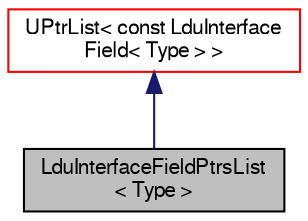 digraph "LduInterfaceFieldPtrsList&lt; Type &gt;"
{
  bgcolor="transparent";
  edge [fontname="FreeSans",fontsize="10",labelfontname="FreeSans",labelfontsize="10"];
  node [fontname="FreeSans",fontsize="10",shape=record];
  Node3 [label="LduInterfaceFieldPtrsList\l\< Type \>",height=0.2,width=0.4,color="black", fillcolor="grey75", style="filled", fontcolor="black"];
  Node4 -> Node3 [dir="back",color="midnightblue",fontsize="10",style="solid",fontname="FreeSans"];
  Node4 [label="UPtrList\< const LduInterface\lField\< Type \> \>",height=0.2,width=0.4,color="red",URL="$a25990.html"];
}
